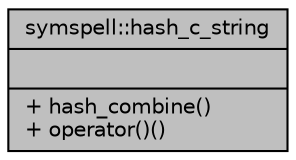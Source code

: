 digraph "symspell::hash_c_string"
{
 // LATEX_PDF_SIZE
  edge [fontname="Helvetica",fontsize="10",labelfontname="Helvetica",labelfontsize="10"];
  node [fontname="Helvetica",fontsize="10",shape=record];
  Node1 [label="{symspell::hash_c_string\n||+ hash_combine()\l+ operator()()\l}",height=0.2,width=0.4,color="black", fillcolor="grey75", style="filled", fontcolor="black",tooltip="SymSpell element."];
}
